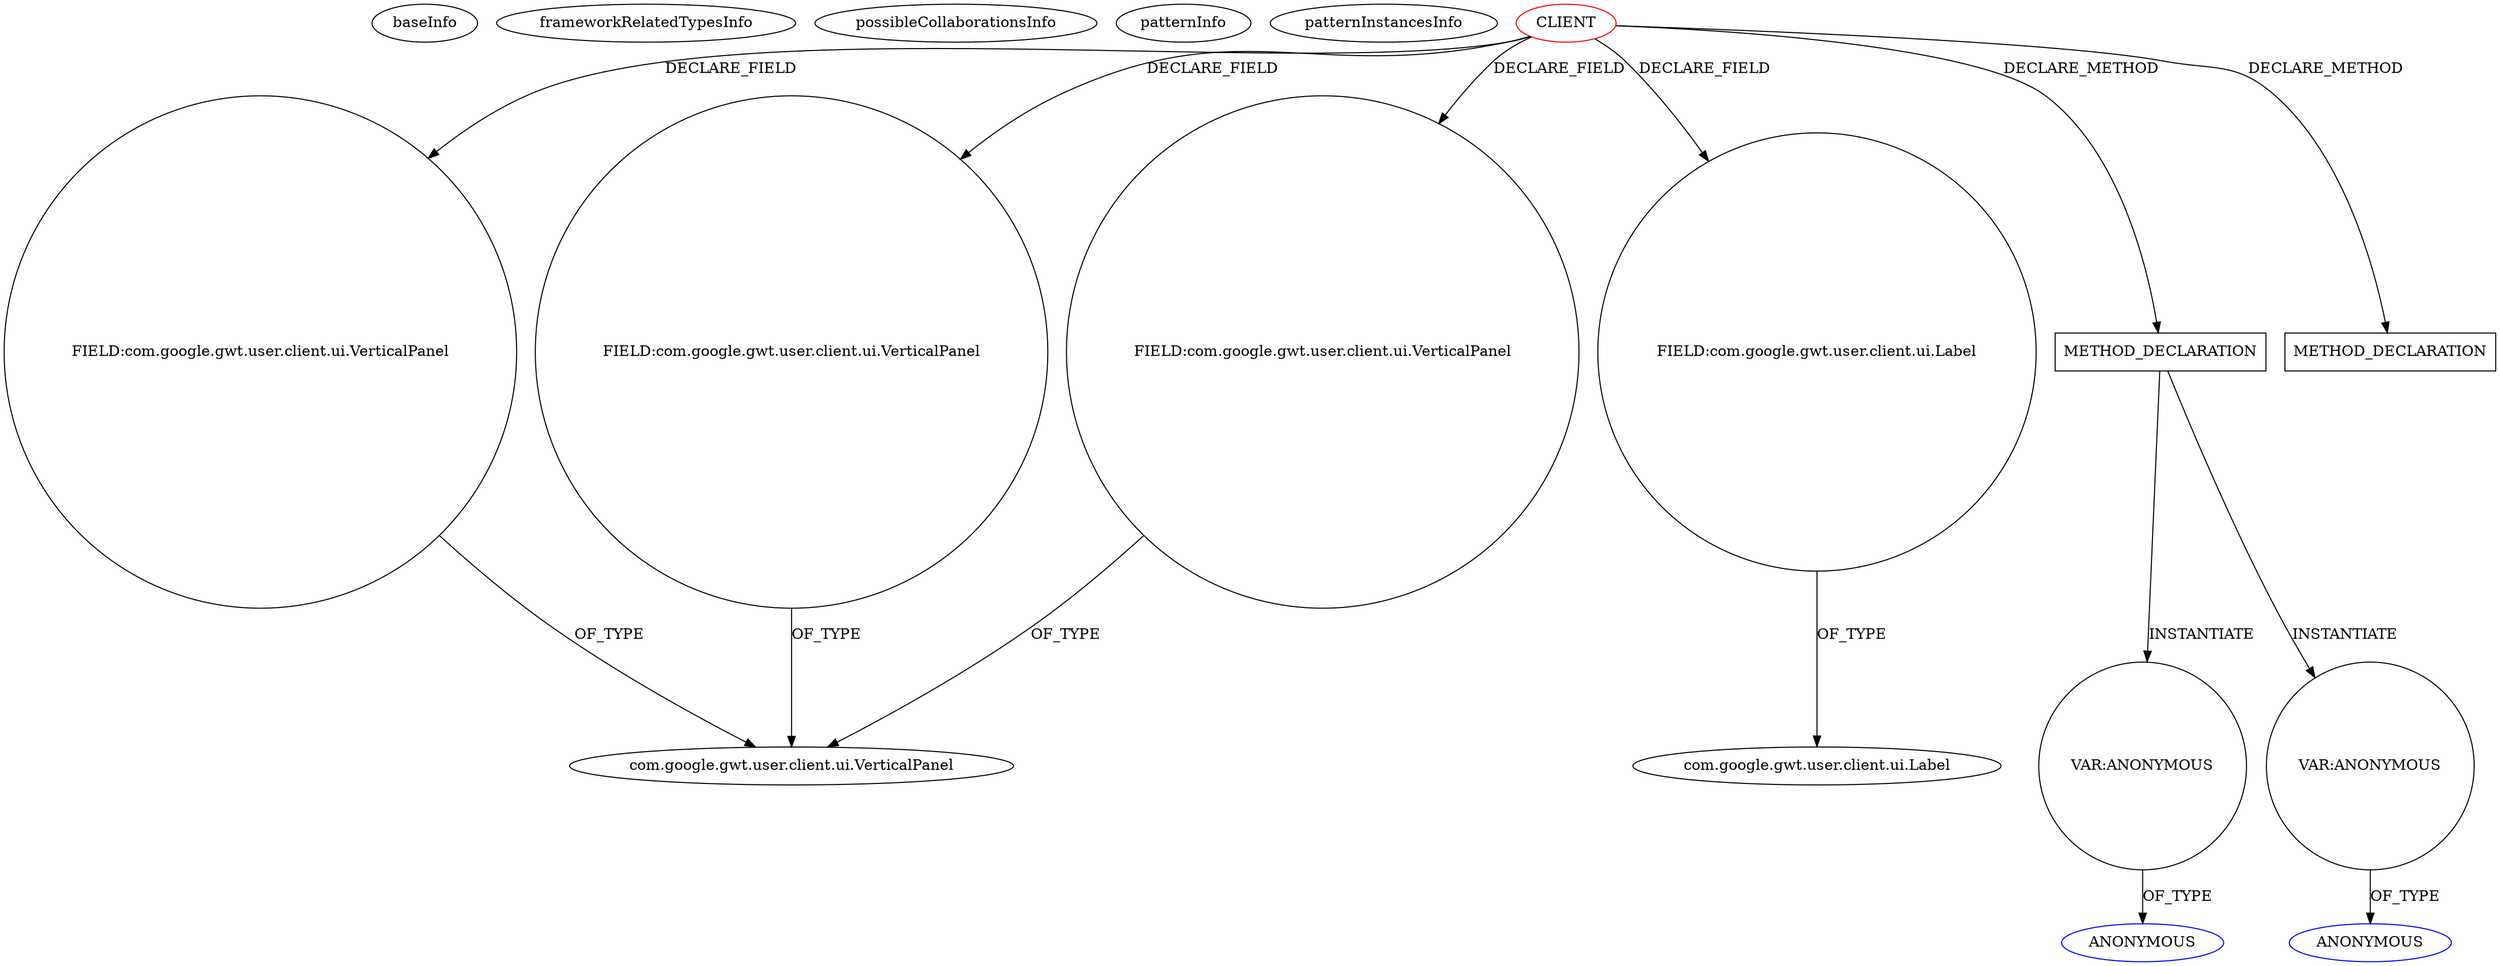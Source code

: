 digraph {
baseInfo[graphId=170,category="pattern",isAnonymous=false,possibleRelation=false]
frameworkRelatedTypesInfo[]
possibleCollaborationsInfo[]
patternInfo[frequency=2.0,patternRootClient=0]
patternInstancesInfo[0="tle-BillNun~/tle-BillNun/BillNun-master/src/com/testapp/client/ui/Sample_gwt.java~Sample_gwt~4563",1="Archerw-mastermind~/Archerw-mastermind/mastermind-master/nyu-smg-mastermind/src/org/mastermind/graphics/MasterMindGraphic.java~MasterMindGraphic~29"]
12[label="com.google.gwt.user.client.ui.VerticalPanel",vertexType="FRAMEWORK_CLASS_TYPE",isFrameworkType=false]
16[label="FIELD:com.google.gwt.user.client.ui.VerticalPanel",vertexType="FIELD_DECLARATION",isFrameworkType=false,shape=circle]
18[label="FIELD:com.google.gwt.user.client.ui.VerticalPanel",vertexType="FIELD_DECLARATION",isFrameworkType=false,shape=circle]
11[label="FIELD:com.google.gwt.user.client.ui.VerticalPanel",vertexType="FIELD_DECLARATION",isFrameworkType=false,shape=circle]
0[label="CLIENT",vertexType="ROOT_CLIENT_CLASS_DECLARATION",isFrameworkType=false,color=red]
9[label="FIELD:com.google.gwt.user.client.ui.Label",vertexType="FIELD_DECLARATION",isFrameworkType=false,shape=circle]
10[label="com.google.gwt.user.client.ui.Label",vertexType="FRAMEWORK_CLASS_TYPE",isFrameworkType=false]
69[label="METHOD_DECLARATION",vertexType="CLIENT_METHOD_DECLARATION",isFrameworkType=false,shape=box]
86[label="VAR:ANONYMOUS",vertexType="VARIABLE_EXPRESION",isFrameworkType=false,shape=circle]
87[label="ANONYMOUS",vertexType="REFERENCE_ANONYMOUS_DECLARATION",isFrameworkType=false,color=blue]
151[label="METHOD_DECLARATION",vertexType="CLIENT_METHOD_DECLARATION",isFrameworkType=false,shape=box]
98[label="VAR:ANONYMOUS",vertexType="VARIABLE_EXPRESION",isFrameworkType=false,shape=circle]
99[label="ANONYMOUS",vertexType="REFERENCE_ANONYMOUS_DECLARATION",isFrameworkType=false,color=blue]
11->12[label="OF_TYPE"]
0->151[label="DECLARE_METHOD"]
0->9[label="DECLARE_FIELD"]
9->10[label="OF_TYPE"]
0->18[label="DECLARE_FIELD"]
0->11[label="DECLARE_FIELD"]
0->16[label="DECLARE_FIELD"]
18->12[label="OF_TYPE"]
69->86[label="INSTANTIATE"]
98->99[label="OF_TYPE"]
69->98[label="INSTANTIATE"]
16->12[label="OF_TYPE"]
86->87[label="OF_TYPE"]
0->69[label="DECLARE_METHOD"]
}
